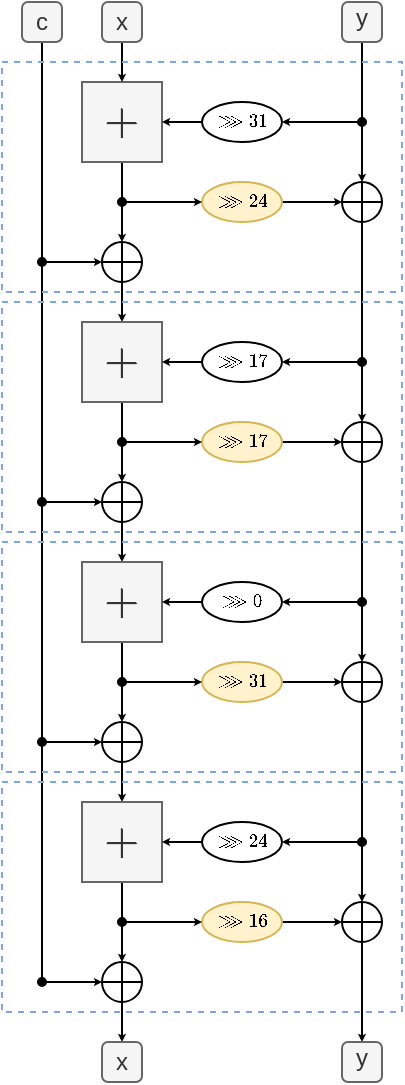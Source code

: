 <mxfile version="16.0.0" type="embed" pages="2">
    <diagram id="LEb9X160D1Ai3owK-MI6" name="Alzette">
        <mxGraphModel dx="1262" dy="638" grid="1" gridSize="10" guides="1" tooltips="1" connect="1" arrows="1" fold="1" page="1" pageScale="1" pageWidth="850" pageHeight="1100" math="1" shadow="0">
            <root>
                <mxCell id="0"/>
                <mxCell id="1" parent="0"/>
                <mxCell id="6DAw6io5cLMbZtRBRlxA-21" style="edgeStyle=none;rounded=0;orthogonalLoop=1;jettySize=auto;html=1;exitX=0.5;exitY=1;exitDx=0;exitDy=0;entryX=0.5;entryY=0;entryDx=0;entryDy=0;fontSize=8;startSize=1;endSize=1;" parent="1" source="6DAw6io5cLMbZtRBRlxA-1" target="6DAw6io5cLMbZtRBRlxA-17" edge="1">
                    <mxGeometry relative="1" as="geometry"/>
                </mxCell>
                <mxCell id="6DAw6io5cLMbZtRBRlxA-1" value="`+`" style="rounded=0;whiteSpace=wrap;html=1;fontSize=19;fillColor=#f5f5f5;strokeColor=#666666;fontColor=#333333;" parent="1" vertex="1">
                    <mxGeometry x="120" y="200" width="40" height="40" as="geometry"/>
                </mxCell>
                <mxCell id="6DAw6io5cLMbZtRBRlxA-103" style="edgeStyle=none;rounded=0;orthogonalLoop=1;jettySize=auto;html=1;exitX=0.5;exitY=1;exitDx=0;exitDy=0;entryX=0.5;entryY=0.5;entryDx=0;entryDy=0;fontSize=10;startSize=1;endSize=1;endFill=0;endArrow=none;" parent="1" source="6DAw6io5cLMbZtRBRlxA-2" target="6DAw6io5cLMbZtRBRlxA-44" edge="1">
                    <mxGeometry relative="1" as="geometry"/>
                </mxCell>
                <mxCell id="6DAw6io5cLMbZtRBRlxA-2" value="" style="shape=orEllipse;perimeter=ellipsePerimeter;whiteSpace=wrap;html=1;backgroundOutline=1;aspect=fixed;" parent="1" vertex="1">
                    <mxGeometry x="250" y="250" width="20" height="20" as="geometry"/>
                </mxCell>
                <mxCell id="6DAw6io5cLMbZtRBRlxA-7" style="edgeStyle=orthogonalEdgeStyle;rounded=0;orthogonalLoop=1;jettySize=auto;html=1;exitX=0.5;exitY=1;exitDx=0;exitDy=0;entryX=0.5;entryY=0;entryDx=0;entryDy=0;fontSize=8;endSize=1;startSize=1;" parent="1" source="6DAw6io5cLMbZtRBRlxA-3" target="6DAw6io5cLMbZtRBRlxA-1" edge="1">
                    <mxGeometry relative="1" as="geometry"/>
                </mxCell>
                <mxCell id="6DAw6io5cLMbZtRBRlxA-3" value="x" style="text;html=1;fillColor=#f5f5f5;align=center;verticalAlign=middle;whiteSpace=wrap;rounded=1;fontSize=12;strokeColor=#666666;fontColor=#333333;" parent="1" vertex="1">
                    <mxGeometry x="130" y="160" width="20" height="20" as="geometry"/>
                </mxCell>
                <mxCell id="6DAw6io5cLMbZtRBRlxA-6" style="rounded=0;orthogonalLoop=1;jettySize=auto;html=1;exitX=0.5;exitY=0.5;exitDx=0;exitDy=0;entryX=1;entryY=0.5;entryDx=0;entryDy=0;fontSize=8;endSize=1;startSize=1;" parent="1" source="6DAw6io5cLMbZtRBRlxA-12" target="6DAw6io5cLMbZtRBRlxA-5" edge="1">
                    <mxGeometry relative="1" as="geometry"/>
                </mxCell>
                <mxCell id="6DAw6io5cLMbZtRBRlxA-104" style="edgeStyle=none;rounded=0;orthogonalLoop=1;jettySize=auto;html=1;exitX=0.5;exitY=1;exitDx=0;exitDy=0;entryX=0.5;entryY=0.5;entryDx=0;entryDy=0;fontSize=10;startSize=1;endSize=1;endFill=0;endArrow=none;" parent="1" source="6DAw6io5cLMbZtRBRlxA-4" target="6DAw6io5cLMbZtRBRlxA-12" edge="1">
                    <mxGeometry relative="1" as="geometry"/>
                </mxCell>
                <mxCell id="6DAw6io5cLMbZtRBRlxA-4" value="y" style="text;html=1;fillColor=#f5f5f5;align=center;verticalAlign=middle;whiteSpace=wrap;rounded=1;fontSize=12;spacingBottom=4;strokeColor=#666666;fontColor=#333333;" parent="1" vertex="1">
                    <mxGeometry x="250" y="160" width="20" height="20" as="geometry"/>
                </mxCell>
                <mxCell id="6DAw6io5cLMbZtRBRlxA-9" style="edgeStyle=orthogonalEdgeStyle;rounded=0;orthogonalLoop=1;jettySize=auto;html=1;exitX=0;exitY=0.5;exitDx=0;exitDy=0;entryX=1;entryY=0.5;entryDx=0;entryDy=0;fontSize=10;endSize=1;startSize=1;" parent="1" source="6DAw6io5cLMbZtRBRlxA-5" target="6DAw6io5cLMbZtRBRlxA-1" edge="1">
                    <mxGeometry relative="1" as="geometry"/>
                </mxCell>
                <mxCell id="6DAw6io5cLMbZtRBRlxA-5" value="\[\ggg 31\]" style="ellipse;whiteSpace=wrap;html=1;fontSize=8;" parent="1" vertex="1">
                    <mxGeometry x="180" y="210" width="40" height="20" as="geometry"/>
                </mxCell>
                <mxCell id="6DAw6io5cLMbZtRBRlxA-11" style="edgeStyle=orthogonalEdgeStyle;rounded=0;orthogonalLoop=1;jettySize=auto;html=1;exitX=1;exitY=0.5;exitDx=0;exitDy=0;entryX=0;entryY=0.5;entryDx=0;entryDy=0;fontSize=10;endSize=1;startSize=1;" parent="1" source="6DAw6io5cLMbZtRBRlxA-10" target="6DAw6io5cLMbZtRBRlxA-2" edge="1">
                    <mxGeometry relative="1" as="geometry"/>
                </mxCell>
                <mxCell id="6DAw6io5cLMbZtRBRlxA-10" value="\[\ggg 24\]" style="ellipse;whiteSpace=wrap;html=1;fontSize=8;fillColor=#fff2cc;strokeColor=#d6b656;" parent="1" vertex="1">
                    <mxGeometry x="180" y="250" width="40" height="20" as="geometry"/>
                </mxCell>
                <mxCell id="6DAw6io5cLMbZtRBRlxA-13" style="rounded=0;orthogonalLoop=1;jettySize=auto;html=1;exitX=0.5;exitY=0.5;exitDx=0;exitDy=0;entryX=0.5;entryY=0;entryDx=0;entryDy=0;fontSize=10;endSize=1;startSize=1;" parent="1" source="6DAw6io5cLMbZtRBRlxA-12" target="6DAw6io5cLMbZtRBRlxA-2" edge="1">
                    <mxGeometry relative="1" as="geometry"/>
                </mxCell>
                <mxCell id="6DAw6io5cLMbZtRBRlxA-12" value="" style="ellipse;whiteSpace=wrap;html=1;aspect=fixed;rounded=0;strokeWidth=3;fontColor=#5E5E5E;align=right;fillColor=#000000;spacingBottom=1;spacingLeft=1;spacingRight=1;points=[[0.5,0.5]];fontSize=10;" parent="1" vertex="1">
                    <mxGeometry x="259" y="219" width="2" height="2" as="geometry"/>
                </mxCell>
                <mxCell id="6DAw6io5cLMbZtRBRlxA-15" style="rounded=0;orthogonalLoop=1;jettySize=auto;html=1;exitX=0.5;exitY=0.5;exitDx=0;exitDy=0;entryX=0;entryY=0.5;entryDx=0;entryDy=0;fontSize=8;startSize=1;endSize=1;" parent="1" source="6DAw6io5cLMbZtRBRlxA-14" target="6DAw6io5cLMbZtRBRlxA-10" edge="1">
                    <mxGeometry relative="1" as="geometry"/>
                </mxCell>
                <mxCell id="6DAw6io5cLMbZtRBRlxA-14" value="" style="ellipse;whiteSpace=wrap;html=1;aspect=fixed;rounded=0;strokeWidth=3;fontColor=#5E5E5E;align=right;fillColor=#000000;spacingBottom=1;spacingLeft=1;spacingRight=1;points=[[0.5,0.5]];fontSize=10;" parent="1" vertex="1">
                    <mxGeometry x="139" y="259" width="2" height="2" as="geometry"/>
                </mxCell>
                <mxCell id="6DAw6io5cLMbZtRBRlxA-97" style="edgeStyle=none;rounded=0;orthogonalLoop=1;jettySize=auto;html=1;exitX=0.5;exitY=1;exitDx=0;exitDy=0;entryX=0.5;entryY=0;entryDx=0;entryDy=0;fontSize=8;startSize=1;endSize=1;" parent="1" source="6DAw6io5cLMbZtRBRlxA-17" target="6DAw6io5cLMbZtRBRlxA-36" edge="1">
                    <mxGeometry relative="1" as="geometry"/>
                </mxCell>
                <mxCell id="6DAw6io5cLMbZtRBRlxA-17" value="" style="shape=orEllipse;perimeter=ellipsePerimeter;whiteSpace=wrap;html=1;backgroundOutline=1;aspect=fixed;" parent="1" vertex="1">
                    <mxGeometry x="130" y="280" width="20" height="20" as="geometry"/>
                </mxCell>
                <mxCell id="6DAw6io5cLMbZtRBRlxA-19" style="edgeStyle=none;rounded=0;orthogonalLoop=1;jettySize=auto;html=1;exitX=0.5;exitY=0.5;exitDx=0;exitDy=0;entryX=0;entryY=0.5;entryDx=0;entryDy=0;fontSize=8;startSize=1;endSize=1;" parent="1" source="6DAw6io5cLMbZtRBRlxA-20" target="6DAw6io5cLMbZtRBRlxA-17" edge="1">
                    <mxGeometry relative="1" as="geometry">
                        <Array as="points">
                            <mxPoint x="100" y="290"/>
                        </Array>
                    </mxGeometry>
                </mxCell>
                <mxCell id="6DAw6io5cLMbZtRBRlxA-95" style="edgeStyle=none;rounded=0;orthogonalLoop=1;jettySize=auto;html=1;exitX=0.5;exitY=1;exitDx=0;exitDy=0;entryX=0.5;entryY=0.5;entryDx=0;entryDy=0;fontSize=10;startSize=1;endSize=1;endArrow=none;endFill=0;" parent="1" source="6DAw6io5cLMbZtRBRlxA-18" target="6DAw6io5cLMbZtRBRlxA-79" edge="1">
                    <mxGeometry relative="1" as="geometry"/>
                </mxCell>
                <mxCell id="6DAw6io5cLMbZtRBRlxA-18" value="c" style="text;html=1;fillColor=#f5f5f5;align=center;verticalAlign=middle;whiteSpace=wrap;rounded=1;fontSize=12;strokeColor=#666666;fontColor=#333333;" parent="1" vertex="1">
                    <mxGeometry x="90" y="160" width="20" height="20" as="geometry"/>
                </mxCell>
                <mxCell id="6DAw6io5cLMbZtRBRlxA-20" value="" style="ellipse;whiteSpace=wrap;html=1;aspect=fixed;rounded=0;strokeWidth=3;fontColor=#5E5E5E;align=right;fillColor=#000000;spacingBottom=1;spacingLeft=1;spacingRight=1;points=[[0.5,0.5]];fontSize=10;" parent="1" vertex="1">
                    <mxGeometry x="99" y="289" width="2" height="2" as="geometry"/>
                </mxCell>
                <mxCell id="6DAw6io5cLMbZtRBRlxA-35" style="edgeStyle=none;rounded=0;orthogonalLoop=1;jettySize=auto;html=1;exitX=0.5;exitY=1;exitDx=0;exitDy=0;entryX=0.5;entryY=0;entryDx=0;entryDy=0;fontSize=8;startSize=1;endSize=1;" parent="1" source="6DAw6io5cLMbZtRBRlxA-36" target="6DAw6io5cLMbZtRBRlxA-47" edge="1">
                    <mxGeometry relative="1" as="geometry"/>
                </mxCell>
                <mxCell id="6DAw6io5cLMbZtRBRlxA-36" value="`+`" style="rounded=0;whiteSpace=wrap;html=1;fontSize=19;fillColor=#f5f5f5;strokeColor=#666666;fontColor=#333333;" parent="1" vertex="1">
                    <mxGeometry x="120" y="320" width="40" height="40" as="geometry"/>
                </mxCell>
                <mxCell id="6DAw6io5cLMbZtRBRlxA-102" style="edgeStyle=none;rounded=0;orthogonalLoop=1;jettySize=auto;html=1;exitX=0.5;exitY=1;exitDx=0;exitDy=0;entryX=0.5;entryY=0.5;entryDx=0;entryDy=0;fontSize=10;startSize=1;endSize=1;endFill=0;endArrow=none;" parent="1" source="6DAw6io5cLMbZtRBRlxA-37" target="6DAw6io5cLMbZtRBRlxA-59" edge="1">
                    <mxGeometry relative="1" as="geometry"/>
                </mxCell>
                <mxCell id="6DAw6io5cLMbZtRBRlxA-37" value="" style="shape=orEllipse;perimeter=ellipsePerimeter;whiteSpace=wrap;html=1;backgroundOutline=1;aspect=fixed;" parent="1" vertex="1">
                    <mxGeometry x="250" y="370" width="20" height="20" as="geometry"/>
                </mxCell>
                <mxCell id="6DAw6io5cLMbZtRBRlxA-38" style="rounded=0;orthogonalLoop=1;jettySize=auto;html=1;exitX=0.5;exitY=0.5;exitDx=0;exitDy=0;entryX=1;entryY=0.5;entryDx=0;entryDy=0;fontSize=8;endSize=1;startSize=1;" parent="1" source="6DAw6io5cLMbZtRBRlxA-44" target="6DAw6io5cLMbZtRBRlxA-40" edge="1">
                    <mxGeometry relative="1" as="geometry"/>
                </mxCell>
                <mxCell id="6DAw6io5cLMbZtRBRlxA-39" style="edgeStyle=orthogonalEdgeStyle;rounded=0;orthogonalLoop=1;jettySize=auto;html=1;exitX=0;exitY=0.5;exitDx=0;exitDy=0;entryX=1;entryY=0.5;entryDx=0;entryDy=0;fontSize=10;endSize=1;startSize=1;" parent="1" source="6DAw6io5cLMbZtRBRlxA-40" target="6DAw6io5cLMbZtRBRlxA-36" edge="1">
                    <mxGeometry relative="1" as="geometry"/>
                </mxCell>
                <mxCell id="6DAw6io5cLMbZtRBRlxA-40" value="\[\ggg 17\]" style="ellipse;whiteSpace=wrap;html=1;fontSize=8;" parent="1" vertex="1">
                    <mxGeometry x="180" y="330" width="40" height="20" as="geometry"/>
                </mxCell>
                <mxCell id="6DAw6io5cLMbZtRBRlxA-41" style="edgeStyle=orthogonalEdgeStyle;rounded=0;orthogonalLoop=1;jettySize=auto;html=1;exitX=1;exitY=0.5;exitDx=0;exitDy=0;entryX=0;entryY=0.5;entryDx=0;entryDy=0;fontSize=10;endSize=1;startSize=1;" parent="1" source="6DAw6io5cLMbZtRBRlxA-42" target="6DAw6io5cLMbZtRBRlxA-37" edge="1">
                    <mxGeometry relative="1" as="geometry"/>
                </mxCell>
                <mxCell id="6DAw6io5cLMbZtRBRlxA-42" value="\[\ggg 17\]" style="ellipse;whiteSpace=wrap;html=1;fontSize=8;fillColor=#fff2cc;strokeColor=#d6b656;" parent="1" vertex="1">
                    <mxGeometry x="180" y="370" width="40" height="20" as="geometry"/>
                </mxCell>
                <mxCell id="6DAw6io5cLMbZtRBRlxA-43" style="rounded=0;orthogonalLoop=1;jettySize=auto;html=1;exitX=0.5;exitY=0.5;exitDx=0;exitDy=0;entryX=0.5;entryY=0;entryDx=0;entryDy=0;fontSize=10;endSize=1;startSize=1;" parent="1" source="6DAw6io5cLMbZtRBRlxA-44" target="6DAw6io5cLMbZtRBRlxA-37" edge="1">
                    <mxGeometry relative="1" as="geometry"/>
                </mxCell>
                <mxCell id="6DAw6io5cLMbZtRBRlxA-44" value="" style="ellipse;whiteSpace=wrap;html=1;aspect=fixed;rounded=0;strokeWidth=3;fontColor=#5E5E5E;align=right;fillColor=#000000;spacingBottom=1;spacingLeft=1;spacingRight=1;points=[[0.5,0.5]];fontSize=10;" parent="1" vertex="1">
                    <mxGeometry x="259" y="339" width="2" height="2" as="geometry"/>
                </mxCell>
                <mxCell id="6DAw6io5cLMbZtRBRlxA-45" style="rounded=0;orthogonalLoop=1;jettySize=auto;html=1;exitX=0.5;exitY=0.5;exitDx=0;exitDy=0;entryX=0;entryY=0.5;entryDx=0;entryDy=0;fontSize=8;startSize=1;endSize=1;" parent="1" source="6DAw6io5cLMbZtRBRlxA-46" target="6DAw6io5cLMbZtRBRlxA-42" edge="1">
                    <mxGeometry relative="1" as="geometry"/>
                </mxCell>
                <mxCell id="6DAw6io5cLMbZtRBRlxA-46" value="" style="ellipse;whiteSpace=wrap;html=1;aspect=fixed;rounded=0;strokeWidth=3;fontColor=#5E5E5E;align=right;fillColor=#000000;spacingBottom=1;spacingLeft=1;spacingRight=1;points=[[0.5,0.5]];fontSize=10;" parent="1" vertex="1">
                    <mxGeometry x="139" y="379" width="2" height="2" as="geometry"/>
                </mxCell>
                <mxCell id="6DAw6io5cLMbZtRBRlxA-98" style="edgeStyle=none;rounded=0;orthogonalLoop=1;jettySize=auto;html=1;exitX=0.5;exitY=1;exitDx=0;exitDy=0;entryX=0.5;entryY=0;entryDx=0;entryDy=0;fontSize=8;startSize=1;endSize=1;" parent="1" source="6DAw6io5cLMbZtRBRlxA-47" target="6DAw6io5cLMbZtRBRlxA-51" edge="1">
                    <mxGeometry relative="1" as="geometry"/>
                </mxCell>
                <mxCell id="6DAw6io5cLMbZtRBRlxA-47" value="" style="shape=orEllipse;perimeter=ellipsePerimeter;whiteSpace=wrap;html=1;backgroundOutline=1;aspect=fixed;" parent="1" vertex="1">
                    <mxGeometry x="130" y="400" width="20" height="20" as="geometry"/>
                </mxCell>
                <mxCell id="6DAw6io5cLMbZtRBRlxA-48" style="edgeStyle=none;rounded=0;orthogonalLoop=1;jettySize=auto;html=1;exitX=0.5;exitY=0.5;exitDx=0;exitDy=0;entryX=0;entryY=0.5;entryDx=0;entryDy=0;fontSize=8;startSize=1;endSize=1;" parent="1" source="6DAw6io5cLMbZtRBRlxA-49" target="6DAw6io5cLMbZtRBRlxA-47" edge="1">
                    <mxGeometry relative="1" as="geometry">
                        <Array as="points">
                            <mxPoint x="100" y="410"/>
                        </Array>
                    </mxGeometry>
                </mxCell>
                <mxCell id="6DAw6io5cLMbZtRBRlxA-49" value="" style="ellipse;whiteSpace=wrap;html=1;aspect=fixed;rounded=0;strokeWidth=3;fontColor=#5E5E5E;align=right;fillColor=#000000;spacingBottom=1;spacingLeft=1;spacingRight=1;points=[[0.5,0.5]];fontSize=10;" parent="1" vertex="1">
                    <mxGeometry x="99" y="409" width="2" height="2" as="geometry"/>
                </mxCell>
                <mxCell id="6DAw6io5cLMbZtRBRlxA-50" style="edgeStyle=none;rounded=0;orthogonalLoop=1;jettySize=auto;html=1;exitX=0.5;exitY=1;exitDx=0;exitDy=0;entryX=0.5;entryY=0;entryDx=0;entryDy=0;fontSize=8;startSize=1;endSize=1;" parent="1" source="6DAw6io5cLMbZtRBRlxA-51" target="6DAw6io5cLMbZtRBRlxA-62" edge="1">
                    <mxGeometry relative="1" as="geometry"/>
                </mxCell>
                <mxCell id="6DAw6io5cLMbZtRBRlxA-51" value="`+`" style="rounded=0;whiteSpace=wrap;html=1;fontSize=19;fillColor=#f5f5f5;strokeColor=#666666;fontColor=#333333;" parent="1" vertex="1">
                    <mxGeometry x="120" y="440" width="40" height="40" as="geometry"/>
                </mxCell>
                <mxCell id="6DAw6io5cLMbZtRBRlxA-101" style="edgeStyle=none;rounded=0;orthogonalLoop=1;jettySize=auto;html=1;exitX=0.5;exitY=1;exitDx=0;exitDy=0;entryX=0.5;entryY=0.5;entryDx=0;entryDy=0;fontSize=10;startSize=1;endSize=1;endFill=0;endArrow=none;" parent="1" source="6DAw6io5cLMbZtRBRlxA-52" target="6DAw6io5cLMbZtRBRlxA-74" edge="1">
                    <mxGeometry relative="1" as="geometry"/>
                </mxCell>
                <mxCell id="6DAw6io5cLMbZtRBRlxA-52" value="" style="shape=orEllipse;perimeter=ellipsePerimeter;whiteSpace=wrap;html=1;backgroundOutline=1;aspect=fixed;" parent="1" vertex="1">
                    <mxGeometry x="250" y="490" width="20" height="20" as="geometry"/>
                </mxCell>
                <mxCell id="6DAw6io5cLMbZtRBRlxA-53" style="rounded=0;orthogonalLoop=1;jettySize=auto;html=1;exitX=0.5;exitY=0.5;exitDx=0;exitDy=0;entryX=1;entryY=0.5;entryDx=0;entryDy=0;fontSize=8;endSize=1;startSize=1;" parent="1" source="6DAw6io5cLMbZtRBRlxA-59" target="6DAw6io5cLMbZtRBRlxA-55" edge="1">
                    <mxGeometry relative="1" as="geometry"/>
                </mxCell>
                <mxCell id="6DAw6io5cLMbZtRBRlxA-54" style="edgeStyle=orthogonalEdgeStyle;rounded=0;orthogonalLoop=1;jettySize=auto;html=1;exitX=0;exitY=0.5;exitDx=0;exitDy=0;entryX=1;entryY=0.5;entryDx=0;entryDy=0;fontSize=10;endSize=1;startSize=1;" parent="1" source="6DAw6io5cLMbZtRBRlxA-55" target="6DAw6io5cLMbZtRBRlxA-51" edge="1">
                    <mxGeometry relative="1" as="geometry"/>
                </mxCell>
                <mxCell id="6DAw6io5cLMbZtRBRlxA-55" value="\[\ggg 0\]" style="ellipse;whiteSpace=wrap;html=1;fontSize=8;" parent="1" vertex="1">
                    <mxGeometry x="180" y="450" width="40" height="20" as="geometry"/>
                </mxCell>
                <mxCell id="6DAw6io5cLMbZtRBRlxA-56" style="edgeStyle=orthogonalEdgeStyle;rounded=0;orthogonalLoop=1;jettySize=auto;html=1;exitX=1;exitY=0.5;exitDx=0;exitDy=0;entryX=0;entryY=0.5;entryDx=0;entryDy=0;fontSize=10;endSize=1;startSize=1;" parent="1" source="6DAw6io5cLMbZtRBRlxA-57" target="6DAw6io5cLMbZtRBRlxA-52" edge="1">
                    <mxGeometry relative="1" as="geometry"/>
                </mxCell>
                <mxCell id="6DAw6io5cLMbZtRBRlxA-57" value="\[\ggg 31\]" style="ellipse;whiteSpace=wrap;html=1;fontSize=8;fillColor=#fff2cc;strokeColor=#d6b656;" parent="1" vertex="1">
                    <mxGeometry x="180" y="490" width="40" height="20" as="geometry"/>
                </mxCell>
                <mxCell id="6DAw6io5cLMbZtRBRlxA-58" style="rounded=0;orthogonalLoop=1;jettySize=auto;html=1;exitX=0.5;exitY=0.5;exitDx=0;exitDy=0;entryX=0.5;entryY=0;entryDx=0;entryDy=0;fontSize=10;endSize=1;startSize=1;" parent="1" source="6DAw6io5cLMbZtRBRlxA-59" target="6DAw6io5cLMbZtRBRlxA-52" edge="1">
                    <mxGeometry relative="1" as="geometry"/>
                </mxCell>
                <mxCell id="6DAw6io5cLMbZtRBRlxA-59" value="" style="ellipse;whiteSpace=wrap;html=1;aspect=fixed;rounded=0;strokeWidth=3;fontColor=#5E5E5E;align=right;fillColor=#000000;spacingBottom=1;spacingLeft=1;spacingRight=1;points=[[0.5,0.5]];fontSize=10;" parent="1" vertex="1">
                    <mxGeometry x="259" y="459" width="2" height="2" as="geometry"/>
                </mxCell>
                <mxCell id="6DAw6io5cLMbZtRBRlxA-60" style="rounded=0;orthogonalLoop=1;jettySize=auto;html=1;exitX=0.5;exitY=0.5;exitDx=0;exitDy=0;entryX=0;entryY=0.5;entryDx=0;entryDy=0;fontSize=8;startSize=1;endSize=1;" parent="1" source="6DAw6io5cLMbZtRBRlxA-61" target="6DAw6io5cLMbZtRBRlxA-57" edge="1">
                    <mxGeometry relative="1" as="geometry"/>
                </mxCell>
                <mxCell id="6DAw6io5cLMbZtRBRlxA-61" value="" style="ellipse;whiteSpace=wrap;html=1;aspect=fixed;rounded=0;strokeWidth=3;fontColor=#5E5E5E;align=right;fillColor=#000000;spacingBottom=1;spacingLeft=1;spacingRight=1;points=[[0.5,0.5]];fontSize=10;" parent="1" vertex="1">
                    <mxGeometry x="139" y="499" width="2" height="2" as="geometry"/>
                </mxCell>
                <mxCell id="6DAw6io5cLMbZtRBRlxA-99" style="edgeStyle=none;rounded=0;orthogonalLoop=1;jettySize=auto;html=1;exitX=0.5;exitY=1;exitDx=0;exitDy=0;entryX=0.5;entryY=0;entryDx=0;entryDy=0;fontSize=8;startSize=1;endSize=1;" parent="1" source="6DAw6io5cLMbZtRBRlxA-62" target="6DAw6io5cLMbZtRBRlxA-66" edge="1">
                    <mxGeometry relative="1" as="geometry"/>
                </mxCell>
                <mxCell id="6DAw6io5cLMbZtRBRlxA-62" value="" style="shape=orEllipse;perimeter=ellipsePerimeter;whiteSpace=wrap;html=1;backgroundOutline=1;aspect=fixed;" parent="1" vertex="1">
                    <mxGeometry x="130" y="520" width="20" height="20" as="geometry"/>
                </mxCell>
                <mxCell id="6DAw6io5cLMbZtRBRlxA-63" style="edgeStyle=none;rounded=0;orthogonalLoop=1;jettySize=auto;html=1;exitX=0.5;exitY=0.5;exitDx=0;exitDy=0;entryX=0;entryY=0.5;entryDx=0;entryDy=0;fontSize=8;startSize=1;endSize=1;" parent="1" source="6DAw6io5cLMbZtRBRlxA-64" target="6DAw6io5cLMbZtRBRlxA-62" edge="1">
                    <mxGeometry relative="1" as="geometry">
                        <Array as="points">
                            <mxPoint x="100" y="530"/>
                        </Array>
                    </mxGeometry>
                </mxCell>
                <mxCell id="6DAw6io5cLMbZtRBRlxA-64" value="" style="ellipse;whiteSpace=wrap;html=1;aspect=fixed;rounded=0;strokeWidth=3;fontColor=#5E5E5E;align=right;fillColor=#000000;spacingBottom=1;spacingLeft=1;spacingRight=1;points=[[0.5,0.5]];fontSize=10;" parent="1" vertex="1">
                    <mxGeometry x="99" y="529" width="2" height="2" as="geometry"/>
                </mxCell>
                <mxCell id="6DAw6io5cLMbZtRBRlxA-65" style="edgeStyle=none;rounded=0;orthogonalLoop=1;jettySize=auto;html=1;exitX=0.5;exitY=1;exitDx=0;exitDy=0;entryX=0.5;entryY=0;entryDx=0;entryDy=0;fontSize=8;startSize=1;endSize=1;" parent="1" source="6DAw6io5cLMbZtRBRlxA-66" target="6DAw6io5cLMbZtRBRlxA-77" edge="1">
                    <mxGeometry relative="1" as="geometry"/>
                </mxCell>
                <mxCell id="6DAw6io5cLMbZtRBRlxA-66" value="`+`" style="rounded=0;whiteSpace=wrap;html=1;fontSize=19;fillColor=#f5f5f5;strokeColor=#666666;fontColor=#333333;" parent="1" vertex="1">
                    <mxGeometry x="120" y="560" width="40" height="40" as="geometry"/>
                </mxCell>
                <mxCell id="6DAw6io5cLMbZtRBRlxA-105" style="edgeStyle=none;rounded=0;orthogonalLoop=1;jettySize=auto;html=1;exitX=0.5;exitY=1;exitDx=0;exitDy=0;fontSize=8;startSize=1;endSize=1;entryX=0.5;entryY=0;entryDx=0;entryDy=0;" parent="1" source="6DAw6io5cLMbZtRBRlxA-67" target="OmcnHlnqJzyv9202jEzO-76" edge="1">
                    <mxGeometry relative="1" as="geometry">
                        <mxPoint x="259.759" y="680" as="targetPoint"/>
                    </mxGeometry>
                </mxCell>
                <mxCell id="6DAw6io5cLMbZtRBRlxA-67" value="" style="shape=orEllipse;perimeter=ellipsePerimeter;whiteSpace=wrap;html=1;backgroundOutline=1;aspect=fixed;" parent="1" vertex="1">
                    <mxGeometry x="250" y="610" width="20" height="20" as="geometry"/>
                </mxCell>
                <mxCell id="6DAw6io5cLMbZtRBRlxA-68" style="rounded=0;orthogonalLoop=1;jettySize=auto;html=1;exitX=0.5;exitY=0.5;exitDx=0;exitDy=0;entryX=1;entryY=0.5;entryDx=0;entryDy=0;fontSize=8;endSize=1;startSize=1;" parent="1" source="6DAw6io5cLMbZtRBRlxA-74" target="6DAw6io5cLMbZtRBRlxA-70" edge="1">
                    <mxGeometry relative="1" as="geometry"/>
                </mxCell>
                <mxCell id="6DAw6io5cLMbZtRBRlxA-69" style="edgeStyle=orthogonalEdgeStyle;rounded=0;orthogonalLoop=1;jettySize=auto;html=1;exitX=0;exitY=0.5;exitDx=0;exitDy=0;entryX=1;entryY=0.5;entryDx=0;entryDy=0;fontSize=10;endSize=1;startSize=1;" parent="1" source="6DAw6io5cLMbZtRBRlxA-70" target="6DAw6io5cLMbZtRBRlxA-66" edge="1">
                    <mxGeometry relative="1" as="geometry"/>
                </mxCell>
                <mxCell id="6DAw6io5cLMbZtRBRlxA-70" value="\[\ggg 24\]" style="ellipse;whiteSpace=wrap;html=1;fontSize=8;" parent="1" vertex="1">
                    <mxGeometry x="180" y="570" width="40" height="20" as="geometry"/>
                </mxCell>
                <mxCell id="6DAw6io5cLMbZtRBRlxA-71" style="edgeStyle=orthogonalEdgeStyle;rounded=0;orthogonalLoop=1;jettySize=auto;html=1;exitX=1;exitY=0.5;exitDx=0;exitDy=0;entryX=0;entryY=0.5;entryDx=0;entryDy=0;fontSize=10;endSize=1;startSize=1;" parent="1" source="6DAw6io5cLMbZtRBRlxA-72" target="6DAw6io5cLMbZtRBRlxA-67" edge="1">
                    <mxGeometry relative="1" as="geometry"/>
                </mxCell>
                <mxCell id="6DAw6io5cLMbZtRBRlxA-72" value="\[\ggg 16\]" style="ellipse;whiteSpace=wrap;html=1;fontSize=8;fillColor=#fff2cc;strokeColor=#d6b656;" parent="1" vertex="1">
                    <mxGeometry x="180" y="610" width="40" height="20" as="geometry"/>
                </mxCell>
                <mxCell id="6DAw6io5cLMbZtRBRlxA-73" style="rounded=0;orthogonalLoop=1;jettySize=auto;html=1;exitX=0.5;exitY=0.5;exitDx=0;exitDy=0;entryX=0.5;entryY=0;entryDx=0;entryDy=0;fontSize=10;endSize=1;startSize=1;" parent="1" source="6DAw6io5cLMbZtRBRlxA-74" target="6DAw6io5cLMbZtRBRlxA-67" edge="1">
                    <mxGeometry relative="1" as="geometry"/>
                </mxCell>
                <mxCell id="6DAw6io5cLMbZtRBRlxA-74" value="" style="ellipse;whiteSpace=wrap;html=1;aspect=fixed;rounded=0;strokeWidth=3;fontColor=#5E5E5E;align=right;fillColor=#000000;spacingBottom=1;spacingLeft=1;spacingRight=1;points=[[0.5,0.5]];fontSize=10;" parent="1" vertex="1">
                    <mxGeometry x="259" y="579" width="2" height="2" as="geometry"/>
                </mxCell>
                <mxCell id="6DAw6io5cLMbZtRBRlxA-75" style="rounded=0;orthogonalLoop=1;jettySize=auto;html=1;exitX=0.5;exitY=0.5;exitDx=0;exitDy=0;entryX=0;entryY=0.5;entryDx=0;entryDy=0;fontSize=8;startSize=1;endSize=1;" parent="1" source="6DAw6io5cLMbZtRBRlxA-76" target="6DAw6io5cLMbZtRBRlxA-72" edge="1">
                    <mxGeometry relative="1" as="geometry"/>
                </mxCell>
                <mxCell id="6DAw6io5cLMbZtRBRlxA-76" value="" style="ellipse;whiteSpace=wrap;html=1;aspect=fixed;rounded=0;strokeWidth=3;fontColor=#5E5E5E;align=right;fillColor=#000000;spacingBottom=1;spacingLeft=1;spacingRight=1;points=[[0.5,0.5]];fontSize=10;" parent="1" vertex="1">
                    <mxGeometry x="139" y="619" width="2" height="2" as="geometry"/>
                </mxCell>
                <mxCell id="6DAw6io5cLMbZtRBRlxA-106" style="edgeStyle=none;rounded=0;orthogonalLoop=1;jettySize=auto;html=1;exitX=0.5;exitY=1;exitDx=0;exitDy=0;fontSize=8;startSize=1;endSize=1;entryX=0.5;entryY=0;entryDx=0;entryDy=0;" parent="1" source="6DAw6io5cLMbZtRBRlxA-77" target="OmcnHlnqJzyv9202jEzO-75" edge="1">
                    <mxGeometry relative="1" as="geometry">
                        <mxPoint x="139.759" y="680" as="targetPoint"/>
                    </mxGeometry>
                </mxCell>
                <mxCell id="6DAw6io5cLMbZtRBRlxA-77" value="" style="shape=orEllipse;perimeter=ellipsePerimeter;whiteSpace=wrap;html=1;backgroundOutline=1;aspect=fixed;" parent="1" vertex="1">
                    <mxGeometry x="130" y="640" width="20" height="20" as="geometry"/>
                </mxCell>
                <mxCell id="6DAw6io5cLMbZtRBRlxA-78" style="edgeStyle=none;rounded=0;orthogonalLoop=1;jettySize=auto;html=1;exitX=0.5;exitY=0.5;exitDx=0;exitDy=0;entryX=0;entryY=0.5;entryDx=0;entryDy=0;fontSize=8;startSize=1;endSize=1;" parent="1" source="6DAw6io5cLMbZtRBRlxA-79" target="6DAw6io5cLMbZtRBRlxA-77" edge="1">
                    <mxGeometry relative="1" as="geometry">
                        <Array as="points">
                            <mxPoint x="100" y="650"/>
                        </Array>
                    </mxGeometry>
                </mxCell>
                <mxCell id="6DAw6io5cLMbZtRBRlxA-79" value="" style="ellipse;whiteSpace=wrap;html=1;aspect=fixed;rounded=0;strokeWidth=3;fontColor=#5E5E5E;align=right;fillColor=#000000;spacingBottom=1;spacingLeft=1;spacingRight=1;points=[[0.5,0.5]];fontSize=10;" parent="1" vertex="1">
                    <mxGeometry x="99" y="649" width="2" height="2" as="geometry"/>
                </mxCell>
                <mxCell id="OmcnHlnqJzyv9202jEzO-75" value="x" style="text;html=1;fillColor=#f5f5f5;align=center;verticalAlign=middle;whiteSpace=wrap;rounded=1;fontSize=12;strokeColor=#666666;fontColor=#333333;" parent="1" vertex="1">
                    <mxGeometry x="130" y="680" width="20" height="20" as="geometry"/>
                </mxCell>
                <mxCell id="OmcnHlnqJzyv9202jEzO-76" value="y" style="text;html=1;fillColor=#f5f5f5;align=center;verticalAlign=middle;whiteSpace=wrap;rounded=1;fontSize=12;spacingBottom=4;strokeColor=#666666;fontColor=#333333;" parent="1" vertex="1">
                    <mxGeometry x="250" y="680" width="20" height="20" as="geometry"/>
                </mxCell>
                <mxCell id="4_UDiaemc8qktKH6cFaf-1" value="" style="rounded=0;whiteSpace=wrap;html=1;fillColor=none;dashed=1;strokeWidth=1;strokeColor=#7EA6E0;" parent="1" vertex="1">
                    <mxGeometry x="80" y="190" width="200" height="115" as="geometry"/>
                </mxCell>
                <mxCell id="Qr886Vd2-Phmb-Ej6Il7-5" value="" style="rounded=0;whiteSpace=wrap;html=1;fillColor=none;dashed=1;strokeWidth=1;strokeColor=#7EA6E0;" vertex="1" parent="1">
                    <mxGeometry x="80" y="310" width="200" height="115" as="geometry"/>
                </mxCell>
                <mxCell id="Qr886Vd2-Phmb-Ej6Il7-6" value="" style="rounded=0;whiteSpace=wrap;html=1;fillColor=none;dashed=1;strokeWidth=1;strokeColor=#7EA6E0;" vertex="1" parent="1">
                    <mxGeometry x="80" y="430" width="200" height="115" as="geometry"/>
                </mxCell>
                <mxCell id="Qr886Vd2-Phmb-Ej6Il7-7" value="" style="rounded=0;whiteSpace=wrap;html=1;fillColor=none;dashed=1;strokeWidth=1;strokeColor=#7EA6E0;" vertex="1" parent="1">
                    <mxGeometry x="80" y="550" width="200" height="115" as="geometry"/>
                </mxCell>
            </root>
        </mxGraphModel>
    </diagram>
    <diagram id="zNdU9zoTNyPxpy27rFkC" name="Page-2">
        <mxGraphModel dx="544" dy="638" grid="1" gridSize="10" guides="1" tooltips="1" connect="1" arrows="1" fold="1" page="1" pageScale="1" pageWidth="850" pageHeight="1100" math="1" shadow="0">
            <root>
                <mxCell id="XOg4RDr-ecWqbsroLupD-0"/>
                <mxCell id="XOg4RDr-ecWqbsroLupD-1" parent="XOg4RDr-ecWqbsroLupD-0"/>
                <mxCell id="XOg4RDr-ecWqbsroLupD-2" style="edgeStyle=none;rounded=0;orthogonalLoop=1;jettySize=auto;html=1;exitX=0.5;exitY=0.5;exitDx=0;exitDy=0;entryX=0.5;entryY=0;entryDx=0;entryDy=0;fontSize=8;startSize=1;endSize=1;" parent="XOg4RDr-ecWqbsroLupD-1" source="XOg4RDr-ecWqbsroLupD-18" target="XOg4RDr-ecWqbsroLupD-20" edge="1">
                    <mxGeometry relative="1" as="geometry"/>
                </mxCell>
                <mxCell id="XOg4RDr-ecWqbsroLupD-76" style="edgeStyle=none;rounded=0;orthogonalLoop=1;jettySize=auto;html=1;exitX=0.5;exitY=1;exitDx=0;exitDy=0;entryX=0.5;entryY=0.5;entryDx=0;entryDy=0;fontSize=10;startSize=1;endSize=1;endFill=0;endArrow=none;fillColor=#e51400;strokeColor=#B20000;" parent="XOg4RDr-ecWqbsroLupD-1" source="XOg4RDr-ecWqbsroLupD-3" target="XOg4RDr-ecWqbsroLupD-18" edge="1">
                    <mxGeometry relative="1" as="geometry"/>
                </mxCell>
                <mxCell id="XOg4RDr-ecWqbsroLupD-3" value="`+`" style="rounded=0;whiteSpace=wrap;html=1;fontSize=19;fillColor=#e51400;strokeColor=#B20000;fontColor=#ffffff;" parent="XOg4RDr-ecWqbsroLupD-1" vertex="1">
                    <mxGeometry x="120" y="200" width="40" height="40" as="geometry"/>
                </mxCell>
                <mxCell id="XOg4RDr-ecWqbsroLupD-4" style="edgeStyle=none;rounded=0;orthogonalLoop=1;jettySize=auto;html=1;exitX=0.5;exitY=1;exitDx=0;exitDy=0;entryX=0.5;entryY=0.5;entryDx=0;entryDy=0;fontSize=10;startSize=1;endSize=1;endFill=0;endArrow=none;fillColor=#e51400;strokeColor=#B20000;" parent="XOg4RDr-ecWqbsroLupD-1" source="XOg4RDr-ecWqbsroLupD-5" target="XOg4RDr-ecWqbsroLupD-35" edge="1">
                    <mxGeometry relative="1" as="geometry"/>
                </mxCell>
                <mxCell id="XOg4RDr-ecWqbsroLupD-5" value="" style="shape=orEllipse;perimeter=ellipsePerimeter;whiteSpace=wrap;html=1;backgroundOutline=1;aspect=fixed;fillColor=#e51400;strokeColor=#B20000;fontColor=#ffffff;" parent="XOg4RDr-ecWqbsroLupD-1" vertex="1">
                    <mxGeometry x="250" y="250" width="20" height="20" as="geometry"/>
                </mxCell>
                <mxCell id="XOg4RDr-ecWqbsroLupD-6" style="edgeStyle=orthogonalEdgeStyle;rounded=0;orthogonalLoop=1;jettySize=auto;html=1;exitX=0.5;exitY=1;exitDx=0;exitDy=0;entryX=0.5;entryY=0;entryDx=0;entryDy=0;fontSize=8;endSize=1;startSize=1;fillColor=#e51400;strokeColor=#B20000;" parent="XOg4RDr-ecWqbsroLupD-1" source="XOg4RDr-ecWqbsroLupD-7" target="XOg4RDr-ecWqbsroLupD-3" edge="1">
                    <mxGeometry relative="1" as="geometry"/>
                </mxCell>
                <mxCell id="XOg4RDr-ecWqbsroLupD-7" value="x" style="text;html=1;fillColor=#e51400;align=center;verticalAlign=middle;whiteSpace=wrap;rounded=1;fontSize=12;strokeColor=#B20000;fontColor=#ffffff;" parent="XOg4RDr-ecWqbsroLupD-1" vertex="1">
                    <mxGeometry x="130" y="160" width="20" height="20" as="geometry"/>
                </mxCell>
                <mxCell id="XOg4RDr-ecWqbsroLupD-8" style="rounded=0;orthogonalLoop=1;jettySize=auto;html=1;exitX=0.5;exitY=0.5;exitDx=0;exitDy=0;entryX=1;entryY=0.5;entryDx=0;entryDy=0;fontSize=8;endSize=1;startSize=1;" parent="XOg4RDr-ecWqbsroLupD-1" source="XOg4RDr-ecWqbsroLupD-16" target="XOg4RDr-ecWqbsroLupD-12" edge="1">
                    <mxGeometry relative="1" as="geometry"/>
                </mxCell>
                <mxCell id="XOg4RDr-ecWqbsroLupD-9" style="edgeStyle=none;rounded=0;orthogonalLoop=1;jettySize=auto;html=1;exitX=0.5;exitY=1;exitDx=0;exitDy=0;entryX=0.5;entryY=0.5;entryDx=0;entryDy=0;fontSize=10;startSize=1;endSize=1;endFill=0;endArrow=none;" parent="XOg4RDr-ecWqbsroLupD-1" source="XOg4RDr-ecWqbsroLupD-10" target="XOg4RDr-ecWqbsroLupD-16" edge="1">
                    <mxGeometry relative="1" as="geometry"/>
                </mxCell>
                <mxCell id="XOg4RDr-ecWqbsroLupD-10" value="y" style="text;html=1;fillColor=#e51400;align=center;verticalAlign=middle;whiteSpace=wrap;rounded=1;fontSize=12;spacingBottom=4;strokeColor=#B20000;fontColor=#ffffff;" parent="XOg4RDr-ecWqbsroLupD-1" vertex="1">
                    <mxGeometry x="250" y="160" width="20" height="20" as="geometry"/>
                </mxCell>
                <mxCell id="XOg4RDr-ecWqbsroLupD-11" style="edgeStyle=orthogonalEdgeStyle;rounded=0;orthogonalLoop=1;jettySize=auto;html=1;exitX=0;exitY=0.5;exitDx=0;exitDy=0;entryX=1;entryY=0.5;entryDx=0;entryDy=0;fontSize=10;endSize=1;startSize=1;" parent="XOg4RDr-ecWqbsroLupD-1" source="XOg4RDr-ecWqbsroLupD-12" target="XOg4RDr-ecWqbsroLupD-3" edge="1">
                    <mxGeometry relative="1" as="geometry"/>
                </mxCell>
                <mxCell id="XOg4RDr-ecWqbsroLupD-12" value="\[\ggg 31\]" style="ellipse;whiteSpace=wrap;html=1;fontSize=8;" parent="XOg4RDr-ecWqbsroLupD-1" vertex="1">
                    <mxGeometry x="180" y="210" width="40" height="20" as="geometry"/>
                </mxCell>
                <mxCell id="XOg4RDr-ecWqbsroLupD-13" style="edgeStyle=orthogonalEdgeStyle;rounded=0;orthogonalLoop=1;jettySize=auto;html=1;exitX=1;exitY=0.5;exitDx=0;exitDy=0;entryX=0;entryY=0.5;entryDx=0;entryDy=0;fontSize=10;endSize=1;startSize=1;fillColor=#e51400;strokeColor=#B20000;" parent="XOg4RDr-ecWqbsroLupD-1" source="XOg4RDr-ecWqbsroLupD-14" target="XOg4RDr-ecWqbsroLupD-5" edge="1">
                    <mxGeometry relative="1" as="geometry"/>
                </mxCell>
                <mxCell id="XOg4RDr-ecWqbsroLupD-14" value="\[\ggg 24\]" style="ellipse;whiteSpace=wrap;html=1;fontSize=8;" parent="XOg4RDr-ecWqbsroLupD-1" vertex="1">
                    <mxGeometry x="180" y="250" width="40" height="20" as="geometry"/>
                </mxCell>
                <mxCell id="XOg4RDr-ecWqbsroLupD-15" style="rounded=0;orthogonalLoop=1;jettySize=auto;html=1;exitX=0.5;exitY=0.5;exitDx=0;exitDy=0;entryX=0.5;entryY=0;entryDx=0;entryDy=0;fontSize=10;endSize=1;startSize=1;" parent="XOg4RDr-ecWqbsroLupD-1" source="XOg4RDr-ecWqbsroLupD-16" target="XOg4RDr-ecWqbsroLupD-5" edge="1">
                    <mxGeometry relative="1" as="geometry"/>
                </mxCell>
                <mxCell id="XOg4RDr-ecWqbsroLupD-16" value="" style="ellipse;whiteSpace=wrap;html=1;aspect=fixed;rounded=0;strokeWidth=3;fontColor=#5E5E5E;align=right;fillColor=#000000;spacingBottom=1;spacingLeft=1;spacingRight=1;points=[[0.5,0.5]];fontSize=10;" parent="XOg4RDr-ecWqbsroLupD-1" vertex="1">
                    <mxGeometry x="259" y="219" width="2" height="2" as="geometry"/>
                </mxCell>
                <mxCell id="XOg4RDr-ecWqbsroLupD-17" style="rounded=0;orthogonalLoop=1;jettySize=auto;html=1;exitX=0.5;exitY=0.5;exitDx=0;exitDy=0;entryX=0;entryY=0.5;entryDx=0;entryDy=0;fontSize=8;startSize=1;endSize=1;fillColor=#e51400;strokeColor=#B20000;" parent="XOg4RDr-ecWqbsroLupD-1" source="XOg4RDr-ecWqbsroLupD-18" target="XOg4RDr-ecWqbsroLupD-14" edge="1">
                    <mxGeometry relative="1" as="geometry"/>
                </mxCell>
                <mxCell id="XOg4RDr-ecWqbsroLupD-18" value="" style="ellipse;whiteSpace=wrap;html=1;aspect=fixed;rounded=0;strokeWidth=3;fontColor=#ffffff;align=right;fillColor=#e51400;spacingBottom=1;spacingLeft=1;spacingRight=1;points=[[0.5,0.5]];fontSize=10;strokeColor=#B20000;" parent="XOg4RDr-ecWqbsroLupD-1" vertex="1">
                    <mxGeometry x="139" y="259" width="2" height="2" as="geometry"/>
                </mxCell>
                <mxCell id="XOg4RDr-ecWqbsroLupD-19" style="edgeStyle=none;rounded=0;orthogonalLoop=1;jettySize=auto;html=1;exitX=0.5;exitY=1;exitDx=0;exitDy=0;entryX=0.5;entryY=0;entryDx=0;entryDy=0;fontSize=8;startSize=1;endSize=1;" parent="XOg4RDr-ecWqbsroLupD-1" source="XOg4RDr-ecWqbsroLupD-20" target="XOg4RDr-ecWqbsroLupD-26" edge="1">
                    <mxGeometry relative="1" as="geometry"/>
                </mxCell>
                <mxCell id="XOg4RDr-ecWqbsroLupD-20" value="" style="shape=orEllipse;perimeter=ellipsePerimeter;whiteSpace=wrap;html=1;backgroundOutline=1;aspect=fixed;" parent="XOg4RDr-ecWqbsroLupD-1" vertex="1">
                    <mxGeometry x="130" y="280" width="20" height="20" as="geometry"/>
                </mxCell>
                <mxCell id="XOg4RDr-ecWqbsroLupD-21" style="edgeStyle=none;rounded=0;orthogonalLoop=1;jettySize=auto;html=1;exitX=0.5;exitY=0.5;exitDx=0;exitDy=0;entryX=0;entryY=0.5;entryDx=0;entryDy=0;fontSize=8;startSize=1;endSize=1;" parent="XOg4RDr-ecWqbsroLupD-1" source="XOg4RDr-ecWqbsroLupD-24" target="XOg4RDr-ecWqbsroLupD-20" edge="1">
                    <mxGeometry relative="1" as="geometry">
                        <Array as="points">
                            <mxPoint x="100" y="290"/>
                        </Array>
                    </mxGeometry>
                </mxCell>
                <mxCell id="XOg4RDr-ecWqbsroLupD-22" style="edgeStyle=none;rounded=0;orthogonalLoop=1;jettySize=auto;html=1;exitX=0.5;exitY=1;exitDx=0;exitDy=0;entryX=0.5;entryY=0.5;entryDx=0;entryDy=0;fontSize=10;startSize=1;endSize=1;endArrow=none;endFill=0;" parent="XOg4RDr-ecWqbsroLupD-1" source="XOg4RDr-ecWqbsroLupD-23" target="XOg4RDr-ecWqbsroLupD-75" edge="1">
                    <mxGeometry relative="1" as="geometry"/>
                </mxCell>
                <mxCell id="XOg4RDr-ecWqbsroLupD-23" value="c" style="text;html=1;fillColor=#f5f5f5;align=center;verticalAlign=middle;whiteSpace=wrap;rounded=1;fontSize=12;strokeColor=#666666;fontColor=#333333;" parent="XOg4RDr-ecWqbsroLupD-1" vertex="1">
                    <mxGeometry x="90" y="160" width="20" height="20" as="geometry"/>
                </mxCell>
                <mxCell id="XOg4RDr-ecWqbsroLupD-24" value="" style="ellipse;whiteSpace=wrap;html=1;aspect=fixed;rounded=0;strokeWidth=3;fontColor=#5E5E5E;align=right;fillColor=#000000;spacingBottom=1;spacingLeft=1;spacingRight=1;points=[[0.5,0.5]];fontSize=10;" parent="XOg4RDr-ecWqbsroLupD-1" vertex="1">
                    <mxGeometry x="99" y="289" width="2" height="2" as="geometry"/>
                </mxCell>
                <mxCell id="XOg4RDr-ecWqbsroLupD-25" style="edgeStyle=none;rounded=0;orthogonalLoop=1;jettySize=auto;html=1;exitX=0.5;exitY=0.5;exitDx=0;exitDy=0;entryX=0.5;entryY=0;entryDx=0;entryDy=0;fontSize=8;startSize=1;endSize=1;fillColor=#e51400;strokeColor=#B20000;" parent="XOg4RDr-ecWqbsroLupD-1" source="XOg4RDr-ecWqbsroLupD-37" target="XOg4RDr-ecWqbsroLupD-39" edge="1">
                    <mxGeometry relative="1" as="geometry"/>
                </mxCell>
                <mxCell id="XOg4RDr-ecWqbsroLupD-77" style="edgeStyle=none;rounded=0;orthogonalLoop=1;jettySize=auto;html=1;exitX=0.5;exitY=1;exitDx=0;exitDy=0;fontSize=10;startSize=1;endSize=1;endFill=0;endArrow=none;fillColor=#e51400;strokeColor=#B20000;" parent="XOg4RDr-ecWqbsroLupD-1" source="XOg4RDr-ecWqbsroLupD-26" edge="1">
                    <mxGeometry relative="1" as="geometry">
                        <mxPoint x="140.143" y="380" as="targetPoint"/>
                    </mxGeometry>
                </mxCell>
                <mxCell id="XOg4RDr-ecWqbsroLupD-26" value="`+`" style="rounded=0;whiteSpace=wrap;html=1;fontSize=19;fillColor=#e51400;strokeColor=#B20000;fontColor=#ffffff;" parent="XOg4RDr-ecWqbsroLupD-1" vertex="1">
                    <mxGeometry x="120" y="320" width="40" height="40" as="geometry"/>
                </mxCell>
                <mxCell id="XOg4RDr-ecWqbsroLupD-27" style="edgeStyle=none;rounded=0;orthogonalLoop=1;jettySize=auto;html=1;exitX=0.5;exitY=1;exitDx=0;exitDy=0;entryX=0.5;entryY=0.5;entryDx=0;entryDy=0;fontSize=10;startSize=1;endSize=1;endFill=0;endArrow=none;fillColor=#e51400;strokeColor=#B20000;" parent="XOg4RDr-ecWqbsroLupD-1" source="XOg4RDr-ecWqbsroLupD-28" target="XOg4RDr-ecWqbsroLupD-52" edge="1">
                    <mxGeometry relative="1" as="geometry"/>
                </mxCell>
                <mxCell id="XOg4RDr-ecWqbsroLupD-28" value="" style="shape=orEllipse;perimeter=ellipsePerimeter;whiteSpace=wrap;html=1;backgroundOutline=1;aspect=fixed;fillColor=#e51400;strokeColor=#B20000;fontColor=#ffffff;" parent="XOg4RDr-ecWqbsroLupD-1" vertex="1">
                    <mxGeometry x="250" y="370" width="20" height="20" as="geometry"/>
                </mxCell>
                <mxCell id="XOg4RDr-ecWqbsroLupD-29" style="rounded=0;orthogonalLoop=1;jettySize=auto;html=1;exitX=0.5;exitY=0.5;exitDx=0;exitDy=0;entryX=1;entryY=0.5;entryDx=0;entryDy=0;fontSize=8;endSize=1;startSize=1;fillColor=#e51400;strokeColor=#B20000;" parent="XOg4RDr-ecWqbsroLupD-1" source="XOg4RDr-ecWqbsroLupD-35" target="XOg4RDr-ecWqbsroLupD-31" edge="1">
                    <mxGeometry relative="1" as="geometry"/>
                </mxCell>
                <mxCell id="XOg4RDr-ecWqbsroLupD-30" style="edgeStyle=orthogonalEdgeStyle;rounded=0;orthogonalLoop=1;jettySize=auto;html=1;exitX=0;exitY=0.5;exitDx=0;exitDy=0;entryX=1;entryY=0.5;entryDx=0;entryDy=0;fontSize=10;endSize=1;startSize=1;fillColor=#e51400;strokeColor=#B20000;" parent="XOg4RDr-ecWqbsroLupD-1" source="XOg4RDr-ecWqbsroLupD-31" target="XOg4RDr-ecWqbsroLupD-26" edge="1">
                    <mxGeometry relative="1" as="geometry"/>
                </mxCell>
                <mxCell id="XOg4RDr-ecWqbsroLupD-31" value="\[\ggg 17\]" style="ellipse;whiteSpace=wrap;html=1;fontSize=8;" parent="XOg4RDr-ecWqbsroLupD-1" vertex="1">
                    <mxGeometry x="180" y="330" width="40" height="20" as="geometry"/>
                </mxCell>
                <mxCell id="XOg4RDr-ecWqbsroLupD-32" style="edgeStyle=orthogonalEdgeStyle;rounded=0;orthogonalLoop=1;jettySize=auto;html=1;exitX=1;exitY=0.5;exitDx=0;exitDy=0;entryX=0;entryY=0.5;entryDx=0;entryDy=0;fontSize=10;endSize=1;startSize=1;" parent="XOg4RDr-ecWqbsroLupD-1" source="XOg4RDr-ecWqbsroLupD-33" target="XOg4RDr-ecWqbsroLupD-28" edge="1">
                    <mxGeometry relative="1" as="geometry"/>
                </mxCell>
                <mxCell id="XOg4RDr-ecWqbsroLupD-33" value="\[\ggg 17\]" style="ellipse;whiteSpace=wrap;html=1;fontSize=8;" parent="XOg4RDr-ecWqbsroLupD-1" vertex="1">
                    <mxGeometry x="180" y="370" width="40" height="20" as="geometry"/>
                </mxCell>
                <mxCell id="XOg4RDr-ecWqbsroLupD-34" style="rounded=0;orthogonalLoop=1;jettySize=auto;html=1;exitX=0.5;exitY=0.5;exitDx=0;exitDy=0;entryX=0.5;entryY=0;entryDx=0;entryDy=0;fontSize=10;endSize=1;startSize=1;fillColor=#e51400;strokeColor=#B20000;" parent="XOg4RDr-ecWqbsroLupD-1" source="XOg4RDr-ecWqbsroLupD-35" target="XOg4RDr-ecWqbsroLupD-28" edge="1">
                    <mxGeometry relative="1" as="geometry"/>
                </mxCell>
                <mxCell id="XOg4RDr-ecWqbsroLupD-35" value="" style="ellipse;whiteSpace=wrap;html=1;aspect=fixed;rounded=0;strokeWidth=3;fontColor=#5E5E5E;align=right;fillColor=#000000;spacingBottom=1;spacingLeft=1;spacingRight=1;points=[[0.5,0.5]];fontSize=10;" parent="XOg4RDr-ecWqbsroLupD-1" vertex="1">
                    <mxGeometry x="259" y="339" width="2" height="2" as="geometry"/>
                </mxCell>
                <mxCell id="XOg4RDr-ecWqbsroLupD-36" style="rounded=0;orthogonalLoop=1;jettySize=auto;html=1;exitX=0.5;exitY=0.5;exitDx=0;exitDy=0;entryX=0;entryY=0.5;entryDx=0;entryDy=0;fontSize=8;startSize=1;endSize=1;" parent="XOg4RDr-ecWqbsroLupD-1" source="XOg4RDr-ecWqbsroLupD-37" target="XOg4RDr-ecWqbsroLupD-33" edge="1">
                    <mxGeometry relative="1" as="geometry"/>
                </mxCell>
                <mxCell id="XOg4RDr-ecWqbsroLupD-37" value="" style="ellipse;whiteSpace=wrap;html=1;aspect=fixed;rounded=0;strokeWidth=3;fontColor=#ffffff;align=right;fillColor=#e51400;spacingBottom=1;spacingLeft=1;spacingRight=1;points=[[0.5,0.5]];fontSize=10;strokeColor=#B20000;" parent="XOg4RDr-ecWqbsroLupD-1" vertex="1">
                    <mxGeometry x="139" y="379" width="2" height="2" as="geometry"/>
                </mxCell>
                <mxCell id="XOg4RDr-ecWqbsroLupD-38" style="edgeStyle=none;rounded=0;orthogonalLoop=1;jettySize=auto;html=1;exitX=0.5;exitY=1;exitDx=0;exitDy=0;entryX=0.5;entryY=0;entryDx=0;entryDy=0;fontSize=8;startSize=1;endSize=1;" parent="XOg4RDr-ecWqbsroLupD-1" source="XOg4RDr-ecWqbsroLupD-39" target="XOg4RDr-ecWqbsroLupD-43" edge="1">
                    <mxGeometry relative="1" as="geometry"/>
                </mxCell>
                <mxCell id="XOg4RDr-ecWqbsroLupD-39" value="" style="shape=orEllipse;perimeter=ellipsePerimeter;whiteSpace=wrap;html=1;backgroundOutline=1;aspect=fixed;" parent="XOg4RDr-ecWqbsroLupD-1" vertex="1">
                    <mxGeometry x="130" y="400" width="20" height="20" as="geometry"/>
                </mxCell>
                <mxCell id="XOg4RDr-ecWqbsroLupD-40" style="edgeStyle=none;rounded=0;orthogonalLoop=1;jettySize=auto;html=1;exitX=0.5;exitY=0.5;exitDx=0;exitDy=0;entryX=0;entryY=0.5;entryDx=0;entryDy=0;fontSize=8;startSize=1;endSize=1;" parent="XOg4RDr-ecWqbsroLupD-1" source="XOg4RDr-ecWqbsroLupD-41" target="XOg4RDr-ecWqbsroLupD-39" edge="1">
                    <mxGeometry relative="1" as="geometry">
                        <Array as="points">
                            <mxPoint x="100" y="410"/>
                        </Array>
                    </mxGeometry>
                </mxCell>
                <mxCell id="XOg4RDr-ecWqbsroLupD-41" value="" style="ellipse;whiteSpace=wrap;html=1;aspect=fixed;rounded=0;strokeWidth=3;fontColor=#5E5E5E;align=right;fillColor=#000000;spacingBottom=1;spacingLeft=1;spacingRight=1;points=[[0.5,0.5]];fontSize=10;" parent="XOg4RDr-ecWqbsroLupD-1" vertex="1">
                    <mxGeometry x="99" y="409" width="2" height="2" as="geometry"/>
                </mxCell>
                <mxCell id="XOg4RDr-ecWqbsroLupD-42" style="edgeStyle=none;rounded=0;orthogonalLoop=1;jettySize=auto;html=1;exitX=0.5;exitY=0.5;exitDx=0;exitDy=0;entryX=0.5;entryY=0;entryDx=0;entryDy=0;fontSize=8;startSize=1;endSize=1;" parent="XOg4RDr-ecWqbsroLupD-1" source="XOg4RDr-ecWqbsroLupD-54" target="XOg4RDr-ecWqbsroLupD-56" edge="1">
                    <mxGeometry relative="1" as="geometry"/>
                </mxCell>
                <mxCell id="XOg4RDr-ecWqbsroLupD-78" style="edgeStyle=none;rounded=0;orthogonalLoop=1;jettySize=auto;html=1;exitX=0.5;exitY=1;exitDx=0;exitDy=0;entryX=0.5;entryY=0.5;entryDx=0;entryDy=0;fontSize=10;startSize=1;endSize=1;endFill=0;endArrow=none;fillColor=#e51400;strokeColor=#B20000;" parent="XOg4RDr-ecWqbsroLupD-1" source="XOg4RDr-ecWqbsroLupD-43" target="XOg4RDr-ecWqbsroLupD-54" edge="1">
                    <mxGeometry relative="1" as="geometry"/>
                </mxCell>
                <mxCell id="XOg4RDr-ecWqbsroLupD-43" value="`+`" style="rounded=0;whiteSpace=wrap;html=1;fontSize=19;fillColor=#e51400;strokeColor=#B20000;fontColor=#ffffff;" parent="XOg4RDr-ecWqbsroLupD-1" vertex="1">
                    <mxGeometry x="120" y="440" width="40" height="40" as="geometry"/>
                </mxCell>
                <mxCell id="XOg4RDr-ecWqbsroLupD-44" style="edgeStyle=none;rounded=0;orthogonalLoop=1;jettySize=auto;html=1;exitX=0.5;exitY=1;exitDx=0;exitDy=0;entryX=0.5;entryY=0.5;entryDx=0;entryDy=0;fontSize=10;startSize=1;endSize=1;endFill=0;endArrow=none;fillColor=#e51400;strokeColor=#B20000;" parent="XOg4RDr-ecWqbsroLupD-1" source="XOg4RDr-ecWqbsroLupD-45" target="XOg4RDr-ecWqbsroLupD-69" edge="1">
                    <mxGeometry relative="1" as="geometry"/>
                </mxCell>
                <mxCell id="XOg4RDr-ecWqbsroLupD-45" value="" style="shape=orEllipse;perimeter=ellipsePerimeter;whiteSpace=wrap;html=1;backgroundOutline=1;aspect=fixed;fillColor=#e51400;strokeColor=#B20000;fontColor=#ffffff;" parent="XOg4RDr-ecWqbsroLupD-1" vertex="1">
                    <mxGeometry x="250" y="490" width="20" height="20" as="geometry"/>
                </mxCell>
                <mxCell id="XOg4RDr-ecWqbsroLupD-46" style="rounded=0;orthogonalLoop=1;jettySize=auto;html=1;exitX=0.5;exitY=0.5;exitDx=0;exitDy=0;entryX=1;entryY=0.5;entryDx=0;entryDy=0;fontSize=8;endSize=1;startSize=1;fillColor=#e51400;strokeColor=#B20000;" parent="XOg4RDr-ecWqbsroLupD-1" source="XOg4RDr-ecWqbsroLupD-52" target="XOg4RDr-ecWqbsroLupD-48" edge="1">
                    <mxGeometry relative="1" as="geometry"/>
                </mxCell>
                <mxCell id="XOg4RDr-ecWqbsroLupD-47" style="edgeStyle=orthogonalEdgeStyle;rounded=0;orthogonalLoop=1;jettySize=auto;html=1;exitX=0;exitY=0.5;exitDx=0;exitDy=0;entryX=1;entryY=0.5;entryDx=0;entryDy=0;fontSize=10;endSize=1;startSize=1;fillColor=#e51400;strokeColor=#B20000;" parent="XOg4RDr-ecWqbsroLupD-1" source="XOg4RDr-ecWqbsroLupD-48" target="XOg4RDr-ecWqbsroLupD-43" edge="1">
                    <mxGeometry relative="1" as="geometry"/>
                </mxCell>
                <mxCell id="XOg4RDr-ecWqbsroLupD-48" value="\[\ggg 0\]" style="ellipse;whiteSpace=wrap;html=1;fontSize=8;" parent="XOg4RDr-ecWqbsroLupD-1" vertex="1">
                    <mxGeometry x="180" y="450" width="40" height="20" as="geometry"/>
                </mxCell>
                <mxCell id="XOg4RDr-ecWqbsroLupD-49" style="edgeStyle=orthogonalEdgeStyle;rounded=0;orthogonalLoop=1;jettySize=auto;html=1;exitX=1;exitY=0.5;exitDx=0;exitDy=0;entryX=0;entryY=0.5;entryDx=0;entryDy=0;fontSize=10;endSize=1;startSize=1;fillColor=#e51400;strokeColor=#B20000;" parent="XOg4RDr-ecWqbsroLupD-1" source="XOg4RDr-ecWqbsroLupD-50" target="XOg4RDr-ecWqbsroLupD-45" edge="1">
                    <mxGeometry relative="1" as="geometry"/>
                </mxCell>
                <mxCell id="XOg4RDr-ecWqbsroLupD-50" value="\[\ggg 31\]" style="ellipse;whiteSpace=wrap;html=1;fontSize=8;" parent="XOg4RDr-ecWqbsroLupD-1" vertex="1">
                    <mxGeometry x="180" y="490" width="40" height="20" as="geometry"/>
                </mxCell>
                <mxCell id="XOg4RDr-ecWqbsroLupD-51" style="rounded=0;orthogonalLoop=1;jettySize=auto;html=1;exitX=0.5;exitY=0.5;exitDx=0;exitDy=0;entryX=0.5;entryY=0;entryDx=0;entryDy=0;fontSize=10;endSize=1;startSize=1;" parent="XOg4RDr-ecWqbsroLupD-1" source="XOg4RDr-ecWqbsroLupD-52" target="XOg4RDr-ecWqbsroLupD-45" edge="1">
                    <mxGeometry relative="1" as="geometry"/>
                </mxCell>
                <mxCell id="XOg4RDr-ecWqbsroLupD-52" value="" style="ellipse;whiteSpace=wrap;html=1;aspect=fixed;rounded=0;strokeWidth=3;fontColor=#5E5E5E;align=right;fillColor=#000000;spacingBottom=1;spacingLeft=1;spacingRight=1;points=[[0.5,0.5]];fontSize=10;" parent="XOg4RDr-ecWqbsroLupD-1" vertex="1">
                    <mxGeometry x="259" y="459" width="2" height="2" as="geometry"/>
                </mxCell>
                <mxCell id="XOg4RDr-ecWqbsroLupD-53" style="rounded=0;orthogonalLoop=1;jettySize=auto;html=1;exitX=0.5;exitY=0.5;exitDx=0;exitDy=0;entryX=0;entryY=0.5;entryDx=0;entryDy=0;fontSize=8;startSize=1;endSize=1;fillColor=#e51400;strokeColor=#B20000;" parent="XOg4RDr-ecWqbsroLupD-1" source="XOg4RDr-ecWqbsroLupD-54" target="XOg4RDr-ecWqbsroLupD-50" edge="1">
                    <mxGeometry relative="1" as="geometry"/>
                </mxCell>
                <mxCell id="XOg4RDr-ecWqbsroLupD-54" value="" style="ellipse;whiteSpace=wrap;html=1;aspect=fixed;rounded=0;strokeWidth=3;fontColor=#ffffff;align=right;fillColor=#e51400;spacingBottom=1;spacingLeft=1;spacingRight=1;points=[[0.5,0.5]];fontSize=10;strokeColor=#B20000;" parent="XOg4RDr-ecWqbsroLupD-1" vertex="1">
                    <mxGeometry x="139" y="499" width="2" height="2" as="geometry"/>
                </mxCell>
                <mxCell id="XOg4RDr-ecWqbsroLupD-55" style="edgeStyle=none;rounded=0;orthogonalLoop=1;jettySize=auto;html=1;exitX=0.5;exitY=1;exitDx=0;exitDy=0;entryX=0.5;entryY=0;entryDx=0;entryDy=0;fontSize=8;startSize=1;endSize=1;" parent="XOg4RDr-ecWqbsroLupD-1" source="XOg4RDr-ecWqbsroLupD-56" target="XOg4RDr-ecWqbsroLupD-60" edge="1">
                    <mxGeometry relative="1" as="geometry"/>
                </mxCell>
                <mxCell id="XOg4RDr-ecWqbsroLupD-56" value="" style="shape=orEllipse;perimeter=ellipsePerimeter;whiteSpace=wrap;html=1;backgroundOutline=1;aspect=fixed;" parent="XOg4RDr-ecWqbsroLupD-1" vertex="1">
                    <mxGeometry x="130" y="520" width="20" height="20" as="geometry"/>
                </mxCell>
                <mxCell id="XOg4RDr-ecWqbsroLupD-57" style="edgeStyle=none;rounded=0;orthogonalLoop=1;jettySize=auto;html=1;exitX=0.5;exitY=0.5;exitDx=0;exitDy=0;entryX=0;entryY=0.5;entryDx=0;entryDy=0;fontSize=8;startSize=1;endSize=1;" parent="XOg4RDr-ecWqbsroLupD-1" source="XOg4RDr-ecWqbsroLupD-58" target="XOg4RDr-ecWqbsroLupD-56" edge="1">
                    <mxGeometry relative="1" as="geometry">
                        <Array as="points">
                            <mxPoint x="100" y="530"/>
                        </Array>
                    </mxGeometry>
                </mxCell>
                <mxCell id="XOg4RDr-ecWqbsroLupD-58" value="" style="ellipse;whiteSpace=wrap;html=1;aspect=fixed;rounded=0;strokeWidth=3;fontColor=#5E5E5E;align=right;fillColor=#000000;spacingBottom=1;spacingLeft=1;spacingRight=1;points=[[0.5,0.5]];fontSize=10;" parent="XOg4RDr-ecWqbsroLupD-1" vertex="1">
                    <mxGeometry x="99" y="529" width="2" height="2" as="geometry"/>
                </mxCell>
                <mxCell id="XOg4RDr-ecWqbsroLupD-59" style="edgeStyle=none;rounded=0;orthogonalLoop=1;jettySize=auto;html=1;exitX=0.5;exitY=0.5;exitDx=0;exitDy=0;entryX=0.5;entryY=0;entryDx=0;entryDy=0;fontSize=8;startSize=1;endSize=1;" parent="XOg4RDr-ecWqbsroLupD-1" source="XOg4RDr-ecWqbsroLupD-71" target="XOg4RDr-ecWqbsroLupD-73" edge="1">
                    <mxGeometry relative="1" as="geometry"/>
                </mxCell>
                <mxCell id="XOg4RDr-ecWqbsroLupD-79" style="edgeStyle=none;rounded=0;orthogonalLoop=1;jettySize=auto;html=1;exitX=0.5;exitY=1;exitDx=0;exitDy=0;entryX=0.5;entryY=0.5;entryDx=0;entryDy=0;fontSize=10;startSize=1;endSize=1;endFill=0;endArrow=none;fillColor=#e51400;strokeColor=#B20000;" parent="XOg4RDr-ecWqbsroLupD-1" source="XOg4RDr-ecWqbsroLupD-60" target="XOg4RDr-ecWqbsroLupD-71" edge="1">
                    <mxGeometry relative="1" as="geometry"/>
                </mxCell>
                <mxCell id="XOg4RDr-ecWqbsroLupD-60" value="`+`" style="rounded=0;whiteSpace=wrap;html=1;fontSize=19;fillColor=#e51400;strokeColor=#B20000;fontColor=#ffffff;" parent="XOg4RDr-ecWqbsroLupD-1" vertex="1">
                    <mxGeometry x="120" y="560" width="40" height="40" as="geometry"/>
                </mxCell>
                <mxCell id="XOg4RDr-ecWqbsroLupD-61" style="edgeStyle=none;rounded=0;orthogonalLoop=1;jettySize=auto;html=1;exitX=0.5;exitY=1;exitDx=0;exitDy=0;fontSize=8;startSize=1;endSize=1;fillColor=#e51400;strokeColor=#B20000;" parent="XOg4RDr-ecWqbsroLupD-1" source="XOg4RDr-ecWqbsroLupD-62" edge="1">
                    <mxGeometry relative="1" as="geometry">
                        <mxPoint x="259.759" y="680" as="targetPoint"/>
                    </mxGeometry>
                </mxCell>
                <mxCell id="XOg4RDr-ecWqbsroLupD-62" value="" style="shape=orEllipse;perimeter=ellipsePerimeter;whiteSpace=wrap;html=1;backgroundOutline=1;aspect=fixed;fillColor=#e51400;strokeColor=#B20000;fontColor=#ffffff;" parent="XOg4RDr-ecWqbsroLupD-1" vertex="1">
                    <mxGeometry x="250" y="610" width="20" height="20" as="geometry"/>
                </mxCell>
                <mxCell id="XOg4RDr-ecWqbsroLupD-63" style="rounded=0;orthogonalLoop=1;jettySize=auto;html=1;exitX=0.5;exitY=0.5;exitDx=0;exitDy=0;entryX=1;entryY=0.5;entryDx=0;entryDy=0;fontSize=8;endSize=1;startSize=1;fillColor=#e51400;strokeColor=#B20000;" parent="XOg4RDr-ecWqbsroLupD-1" source="XOg4RDr-ecWqbsroLupD-69" target="XOg4RDr-ecWqbsroLupD-65" edge="1">
                    <mxGeometry relative="1" as="geometry"/>
                </mxCell>
                <mxCell id="XOg4RDr-ecWqbsroLupD-64" style="edgeStyle=orthogonalEdgeStyle;rounded=0;orthogonalLoop=1;jettySize=auto;html=1;exitX=0;exitY=0.5;exitDx=0;exitDy=0;entryX=1;entryY=0.5;entryDx=0;entryDy=0;fontSize=10;endSize=1;startSize=1;fillColor=#e51400;strokeColor=#B20000;" parent="XOg4RDr-ecWqbsroLupD-1" source="XOg4RDr-ecWqbsroLupD-65" target="XOg4RDr-ecWqbsroLupD-60" edge="1">
                    <mxGeometry relative="1" as="geometry"/>
                </mxCell>
                <mxCell id="XOg4RDr-ecWqbsroLupD-65" value="\[\ggg 24\]" style="ellipse;whiteSpace=wrap;html=1;fontSize=8;" parent="XOg4RDr-ecWqbsroLupD-1" vertex="1">
                    <mxGeometry x="180" y="570" width="40" height="20" as="geometry"/>
                </mxCell>
                <mxCell id="XOg4RDr-ecWqbsroLupD-66" style="edgeStyle=orthogonalEdgeStyle;rounded=0;orthogonalLoop=1;jettySize=auto;html=1;exitX=1;exitY=0.5;exitDx=0;exitDy=0;entryX=0;entryY=0.5;entryDx=0;entryDy=0;fontSize=10;endSize=1;startSize=1;fillColor=#e51400;strokeColor=#B20000;" parent="XOg4RDr-ecWqbsroLupD-1" source="XOg4RDr-ecWqbsroLupD-67" target="XOg4RDr-ecWqbsroLupD-62" edge="1">
                    <mxGeometry relative="1" as="geometry"/>
                </mxCell>
                <mxCell id="XOg4RDr-ecWqbsroLupD-67" value="\[\ggg 16\]" style="ellipse;whiteSpace=wrap;html=1;fontSize=8;" parent="XOg4RDr-ecWqbsroLupD-1" vertex="1">
                    <mxGeometry x="180" y="610" width="40" height="20" as="geometry"/>
                </mxCell>
                <mxCell id="XOg4RDr-ecWqbsroLupD-68" style="rounded=0;orthogonalLoop=1;jettySize=auto;html=1;exitX=0.5;exitY=0.5;exitDx=0;exitDy=0;entryX=0.5;entryY=0;entryDx=0;entryDy=0;fontSize=10;endSize=1;startSize=1;" parent="XOg4RDr-ecWqbsroLupD-1" source="XOg4RDr-ecWqbsroLupD-69" target="XOg4RDr-ecWqbsroLupD-62" edge="1">
                    <mxGeometry relative="1" as="geometry"/>
                </mxCell>
                <mxCell id="XOg4RDr-ecWqbsroLupD-69" value="" style="ellipse;whiteSpace=wrap;html=1;aspect=fixed;rounded=0;strokeWidth=3;fontColor=#5E5E5E;align=right;fillColor=#000000;spacingBottom=1;spacingLeft=1;spacingRight=1;points=[[0.5,0.5]];fontSize=10;" parent="XOg4RDr-ecWqbsroLupD-1" vertex="1">
                    <mxGeometry x="259" y="579" width="2" height="2" as="geometry"/>
                </mxCell>
                <mxCell id="XOg4RDr-ecWqbsroLupD-70" style="rounded=0;orthogonalLoop=1;jettySize=auto;html=1;exitX=0.5;exitY=0.5;exitDx=0;exitDy=0;entryX=0;entryY=0.5;entryDx=0;entryDy=0;fontSize=8;startSize=1;endSize=1;fillColor=#e51400;strokeColor=#B20000;" parent="XOg4RDr-ecWqbsroLupD-1" source="XOg4RDr-ecWqbsroLupD-71" target="XOg4RDr-ecWqbsroLupD-67" edge="1">
                    <mxGeometry relative="1" as="geometry"/>
                </mxCell>
                <mxCell id="XOg4RDr-ecWqbsroLupD-71" value="" style="ellipse;whiteSpace=wrap;html=1;aspect=fixed;rounded=0;strokeWidth=3;fontColor=#ffffff;align=right;fillColor=#e51400;spacingBottom=1;spacingLeft=1;spacingRight=1;points=[[0.5,0.5]];fontSize=10;strokeColor=#B20000;" parent="XOg4RDr-ecWqbsroLupD-1" vertex="1">
                    <mxGeometry x="139" y="619" width="2" height="2" as="geometry"/>
                </mxCell>
                <mxCell id="XOg4RDr-ecWqbsroLupD-72" style="edgeStyle=none;rounded=0;orthogonalLoop=1;jettySize=auto;html=1;exitX=0.5;exitY=1;exitDx=0;exitDy=0;fontSize=8;startSize=1;endSize=1;" parent="XOg4RDr-ecWqbsroLupD-1" source="XOg4RDr-ecWqbsroLupD-73" edge="1">
                    <mxGeometry relative="1" as="geometry">
                        <mxPoint x="139.759" y="680" as="targetPoint"/>
                    </mxGeometry>
                </mxCell>
                <mxCell id="XOg4RDr-ecWqbsroLupD-73" value="" style="shape=orEllipse;perimeter=ellipsePerimeter;whiteSpace=wrap;html=1;backgroundOutline=1;aspect=fixed;" parent="XOg4RDr-ecWqbsroLupD-1" vertex="1">
                    <mxGeometry x="130" y="640" width="20" height="20" as="geometry"/>
                </mxCell>
                <mxCell id="XOg4RDr-ecWqbsroLupD-74" style="edgeStyle=none;rounded=0;orthogonalLoop=1;jettySize=auto;html=1;exitX=0.5;exitY=0.5;exitDx=0;exitDy=0;entryX=0;entryY=0.5;entryDx=0;entryDy=0;fontSize=8;startSize=1;endSize=1;" parent="XOg4RDr-ecWqbsroLupD-1" source="XOg4RDr-ecWqbsroLupD-75" target="XOg4RDr-ecWqbsroLupD-73" edge="1">
                    <mxGeometry relative="1" as="geometry">
                        <Array as="points">
                            <mxPoint x="100" y="650"/>
                        </Array>
                    </mxGeometry>
                </mxCell>
                <mxCell id="XOg4RDr-ecWqbsroLupD-75" value="" style="ellipse;whiteSpace=wrap;html=1;aspect=fixed;rounded=0;strokeWidth=3;fontColor=#5E5E5E;align=right;fillColor=#000000;spacingBottom=1;spacingLeft=1;spacingRight=1;points=[[0.5,0.5]];fontSize=10;" parent="XOg4RDr-ecWqbsroLupD-1" vertex="1">
                    <mxGeometry x="99" y="649" width="2" height="2" as="geometry"/>
                </mxCell>
            </root>
        </mxGraphModel>
    </diagram>
</mxfile>